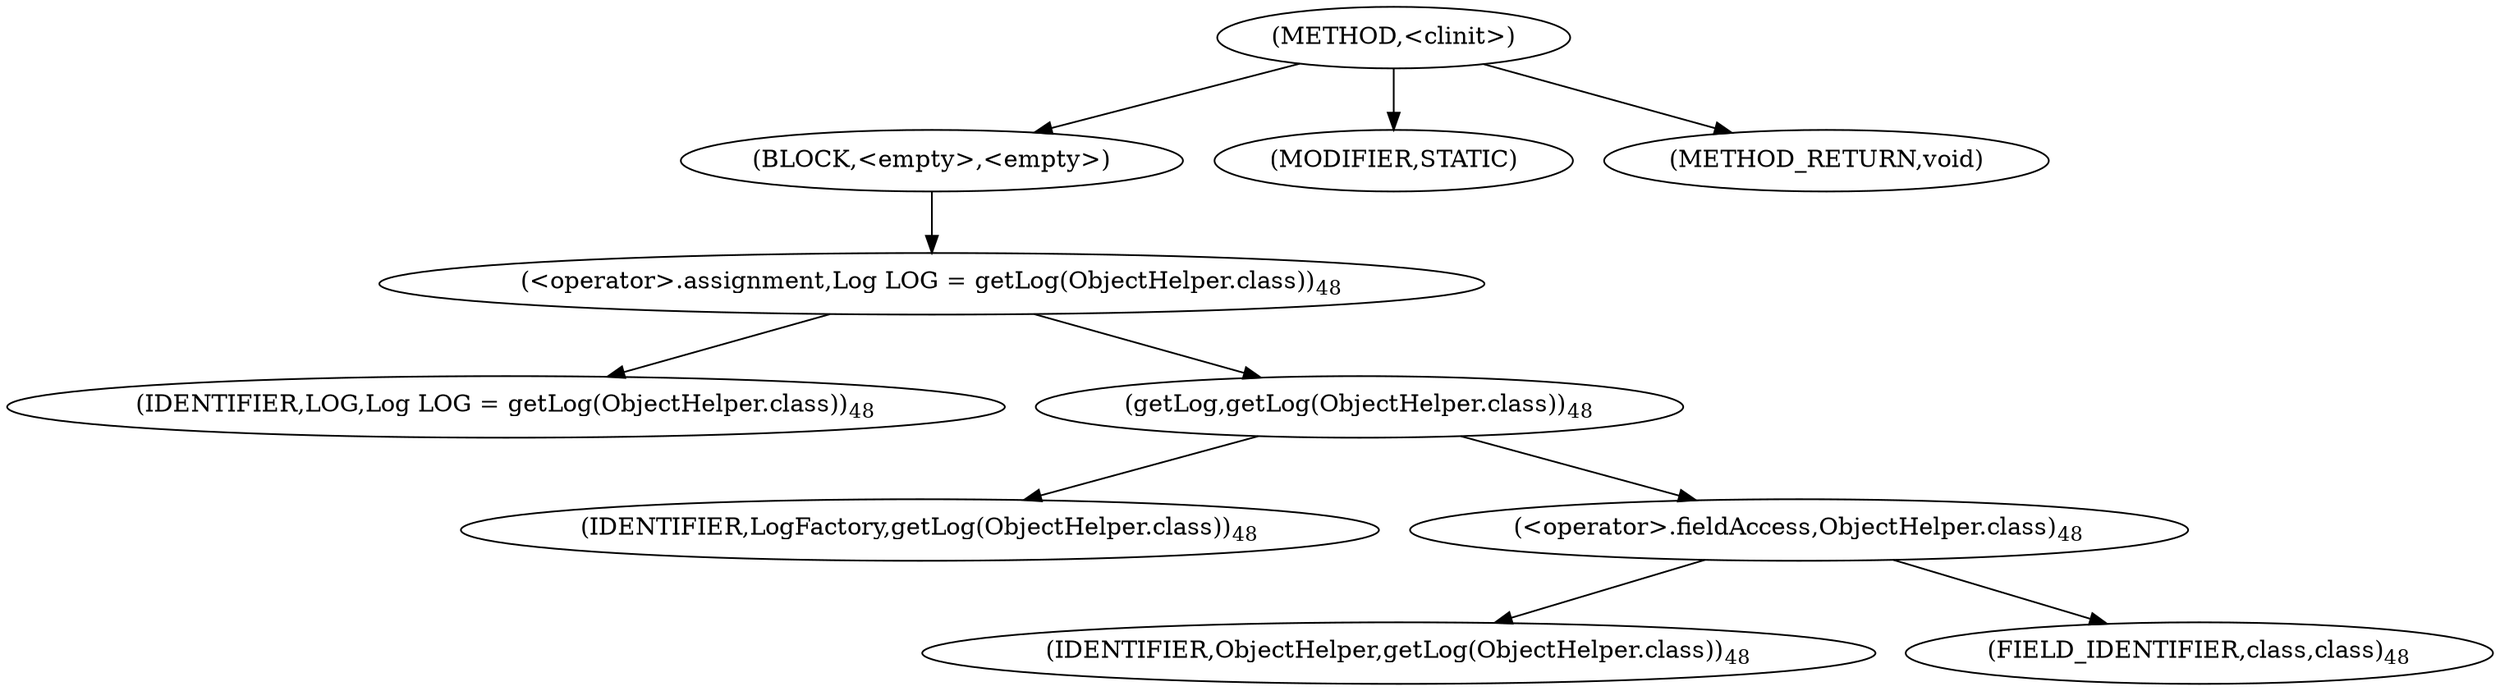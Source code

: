 digraph "&lt;clinit&gt;" {  
"1490" [label = <(METHOD,&lt;clinit&gt;)> ]
"1491" [label = <(BLOCK,&lt;empty&gt;,&lt;empty&gt;)> ]
"1492" [label = <(&lt;operator&gt;.assignment,Log LOG = getLog(ObjectHelper.class))<SUB>48</SUB>> ]
"1493" [label = <(IDENTIFIER,LOG,Log LOG = getLog(ObjectHelper.class))<SUB>48</SUB>> ]
"1494" [label = <(getLog,getLog(ObjectHelper.class))<SUB>48</SUB>> ]
"1495" [label = <(IDENTIFIER,LogFactory,getLog(ObjectHelper.class))<SUB>48</SUB>> ]
"1496" [label = <(&lt;operator&gt;.fieldAccess,ObjectHelper.class)<SUB>48</SUB>> ]
"1497" [label = <(IDENTIFIER,ObjectHelper,getLog(ObjectHelper.class))<SUB>48</SUB>> ]
"1498" [label = <(FIELD_IDENTIFIER,class,class)<SUB>48</SUB>> ]
"1499" [label = <(MODIFIER,STATIC)> ]
"1500" [label = <(METHOD_RETURN,void)> ]
  "1490" -> "1491" 
  "1490" -> "1499" 
  "1490" -> "1500" 
  "1491" -> "1492" 
  "1492" -> "1493" 
  "1492" -> "1494" 
  "1494" -> "1495" 
  "1494" -> "1496" 
  "1496" -> "1497" 
  "1496" -> "1498" 
}
